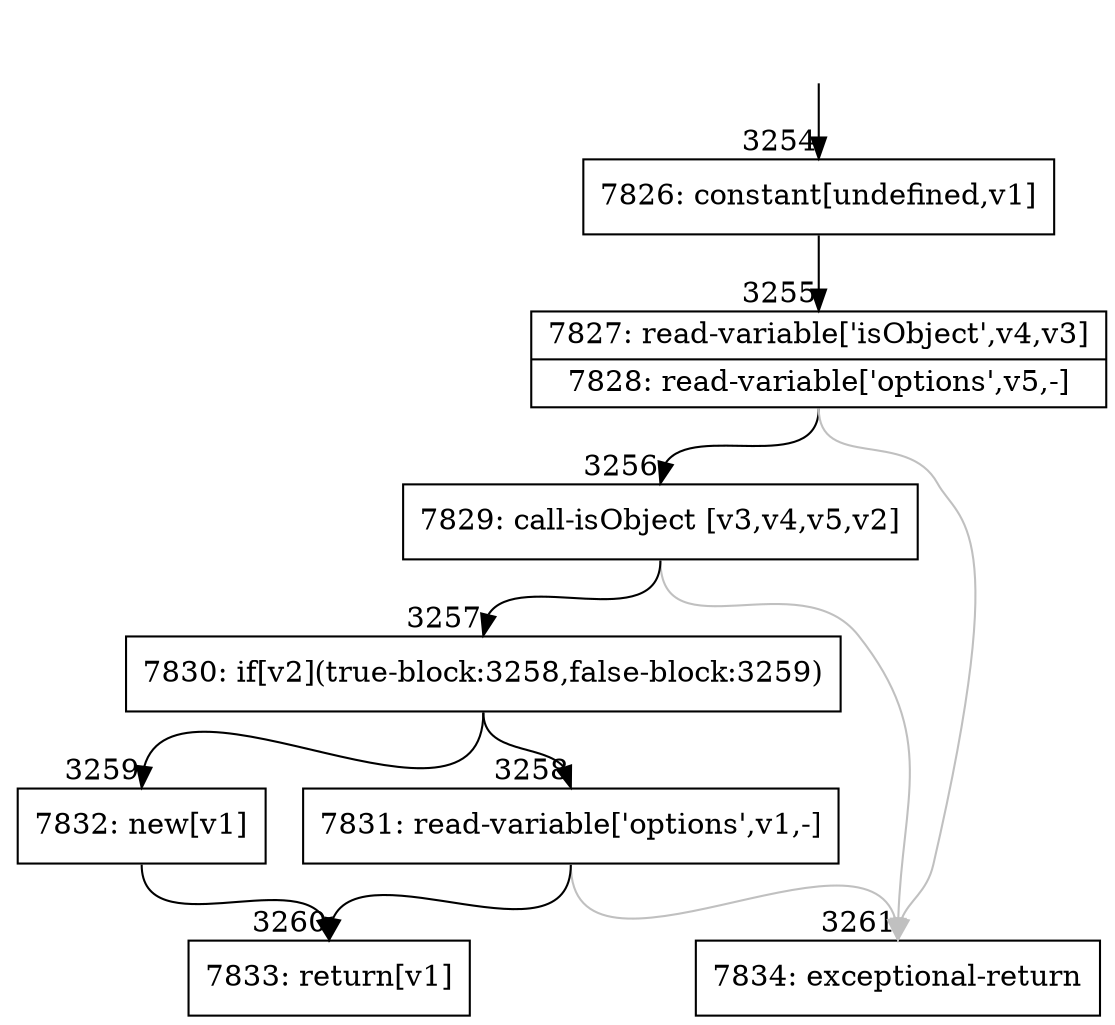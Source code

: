 digraph {
rankdir="TD"
BB_entry263[shape=none,label=""];
BB_entry263 -> BB3254 [tailport=s, headport=n, headlabel="    3254"]
BB3254 [shape=record label="{7826: constant[undefined,v1]}" ] 
BB3254 -> BB3255 [tailport=s, headport=n, headlabel="      3255"]
BB3255 [shape=record label="{7827: read-variable['isObject',v4,v3]|7828: read-variable['options',v5,-]}" ] 
BB3255 -> BB3256 [tailport=s, headport=n, headlabel="      3256"]
BB3255 -> BB3261 [tailport=s, headport=n, color=gray, headlabel="      3261"]
BB3256 [shape=record label="{7829: call-isObject [v3,v4,v5,v2]}" ] 
BB3256 -> BB3257 [tailport=s, headport=n, headlabel="      3257"]
BB3256 -> BB3261 [tailport=s, headport=n, color=gray]
BB3257 [shape=record label="{7830: if[v2](true-block:3258,false-block:3259)}" ] 
BB3257 -> BB3258 [tailport=s, headport=n, headlabel="      3258"]
BB3257 -> BB3259 [tailport=s, headport=n, headlabel="      3259"]
BB3258 [shape=record label="{7831: read-variable['options',v1,-]}" ] 
BB3258 -> BB3260 [tailport=s, headport=n, headlabel="      3260"]
BB3258 -> BB3261 [tailport=s, headport=n, color=gray]
BB3259 [shape=record label="{7832: new[v1]}" ] 
BB3259 -> BB3260 [tailport=s, headport=n]
BB3260 [shape=record label="{7833: return[v1]}" ] 
BB3261 [shape=record label="{7834: exceptional-return}" ] 
//#$~ 4800
}
